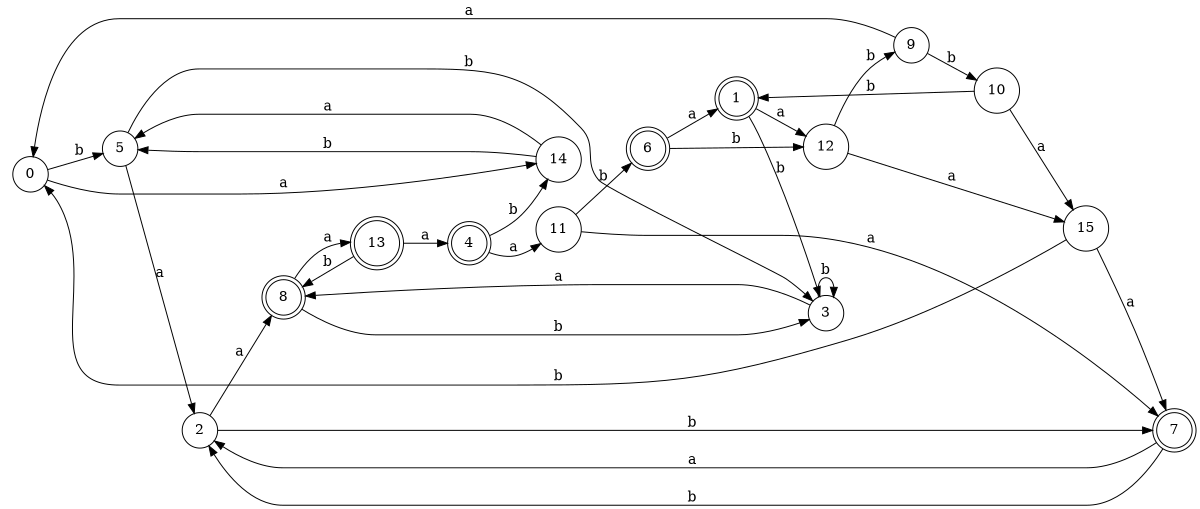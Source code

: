 digraph n13_2 {
__start0 [label="" shape="none"];

rankdir=LR;
size="8,5";

s0 [style="filled", color="black", fillcolor="white" shape="circle", label="0"];
s1 [style="rounded,filled", color="black", fillcolor="white" shape="doublecircle", label="1"];
s2 [style="filled", color="black", fillcolor="white" shape="circle", label="2"];
s3 [style="filled", color="black", fillcolor="white" shape="circle", label="3"];
s4 [style="rounded,filled", color="black", fillcolor="white" shape="doublecircle", label="4"];
s5 [style="filled", color="black", fillcolor="white" shape="circle", label="5"];
s6 [style="rounded,filled", color="black", fillcolor="white" shape="doublecircle", label="6"];
s7 [style="rounded,filled", color="black", fillcolor="white" shape="doublecircle", label="7"];
s8 [style="rounded,filled", color="black", fillcolor="white" shape="doublecircle", label="8"];
s9 [style="filled", color="black", fillcolor="white" shape="circle", label="9"];
s10 [style="filled", color="black", fillcolor="white" shape="circle", label="10"];
s11 [style="filled", color="black", fillcolor="white" shape="circle", label="11"];
s12 [style="filled", color="black", fillcolor="white" shape="circle", label="12"];
s13 [style="rounded,filled", color="black", fillcolor="white" shape="doublecircle", label="13"];
s14 [style="filled", color="black", fillcolor="white" shape="circle", label="14"];
s15 [style="filled", color="black", fillcolor="white" shape="circle", label="15"];
s0 -> s14 [label="a"];
s0 -> s5 [label="b"];
s1 -> s12 [label="a"];
s1 -> s3 [label="b"];
s2 -> s8 [label="a"];
s2 -> s7 [label="b"];
s3 -> s8 [label="a"];
s3 -> s3 [label="b"];
s4 -> s11 [label="a"];
s4 -> s14 [label="b"];
s5 -> s2 [label="a"];
s5 -> s3 [label="b"];
s6 -> s1 [label="a"];
s6 -> s12 [label="b"];
s7 -> s2 [label="a"];
s7 -> s2 [label="b"];
s8 -> s13 [label="a"];
s8 -> s3 [label="b"];
s9 -> s0 [label="a"];
s9 -> s10 [label="b"];
s10 -> s15 [label="a"];
s10 -> s1 [label="b"];
s11 -> s7 [label="a"];
s11 -> s6 [label="b"];
s12 -> s15 [label="a"];
s12 -> s9 [label="b"];
s13 -> s4 [label="a"];
s13 -> s8 [label="b"];
s14 -> s5 [label="a"];
s14 -> s5 [label="b"];
s15 -> s7 [label="a"];
s15 -> s0 [label="b"];

}